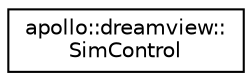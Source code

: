 digraph "Graphical Class Hierarchy"
{
  edge [fontname="Helvetica",fontsize="10",labelfontname="Helvetica",labelfontsize="10"];
  node [fontname="Helvetica",fontsize="10",shape=record];
  rankdir="LR";
  Node1 [label="apollo::dreamview::\lSimControl",height=0.2,width=0.4,color="black", fillcolor="white", style="filled",URL="$classapollo_1_1dreamview_1_1SimControl.html",tooltip="A module that simulates a &#39;perfect control&#39; algorithm, which assumes an ideal world where the car can..."];
}
